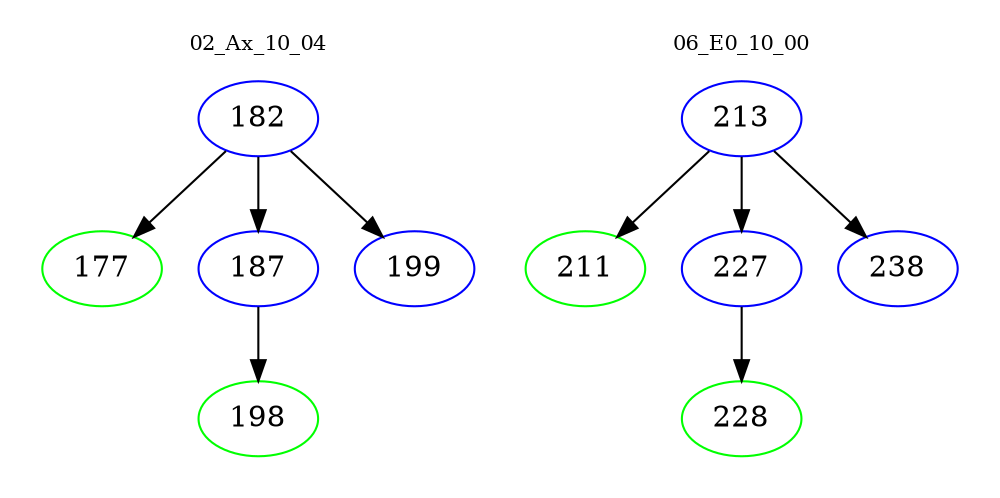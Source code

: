 digraph{
subgraph cluster_0 {
color = white
label = "02_Ax_10_04";
fontsize=10;
T0_182 [label="182", color="blue"]
T0_182 -> T0_177 [color="black"]
T0_177 [label="177", color="green"]
T0_182 -> T0_187 [color="black"]
T0_187 [label="187", color="blue"]
T0_187 -> T0_198 [color="black"]
T0_198 [label="198", color="green"]
T0_182 -> T0_199 [color="black"]
T0_199 [label="199", color="blue"]
}
subgraph cluster_1 {
color = white
label = "06_E0_10_00";
fontsize=10;
T1_213 [label="213", color="blue"]
T1_213 -> T1_211 [color="black"]
T1_211 [label="211", color="green"]
T1_213 -> T1_227 [color="black"]
T1_227 [label="227", color="blue"]
T1_227 -> T1_228 [color="black"]
T1_228 [label="228", color="green"]
T1_213 -> T1_238 [color="black"]
T1_238 [label="238", color="blue"]
}
}

